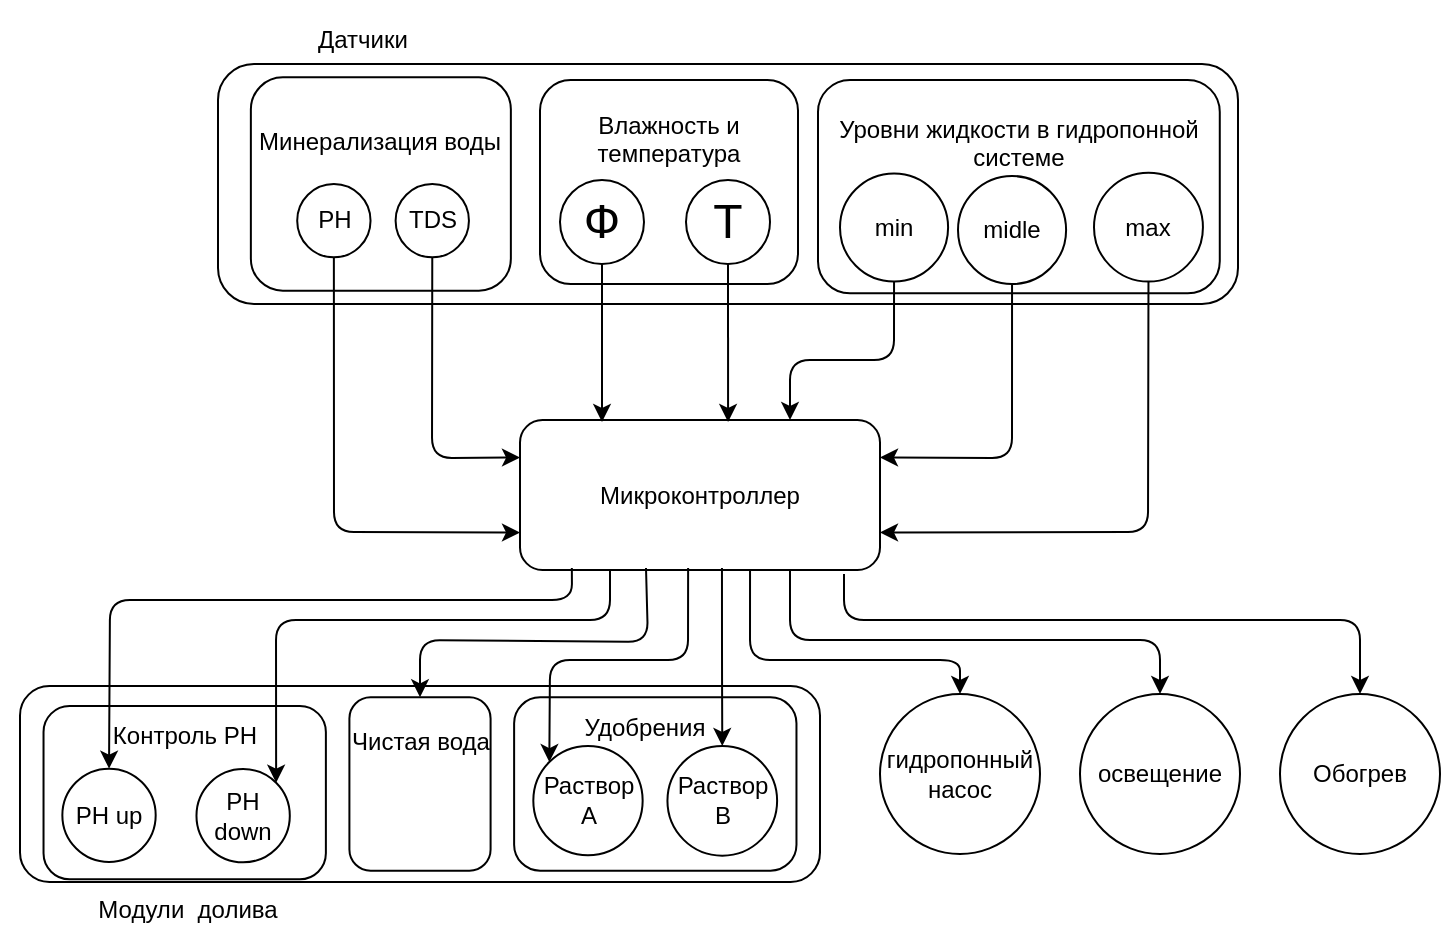 <mxfile>
    <diagram id="yAeOvEPYV-Ln9EU6AwpI" name="Страница 1">
        <mxGraphModel dx="890" dy="478" grid="1" gridSize="10" guides="1" tooltips="1" connect="1" arrows="1" fold="1" page="1" pageScale="1" pageWidth="827" pageHeight="1169" math="0" shadow="0">
            <root>
                <mxCell id="0"/>
                <mxCell id="1" parent="0"/>
                <mxCell id="2" value="Микроконтроллер" style="rounded=1;whiteSpace=wrap;html=1;" vertex="1" parent="1">
                    <mxGeometry x="310" y="510" width="180" height="75" as="geometry"/>
                </mxCell>
                <mxCell id="48" value="" style="group" vertex="1" connectable="0" parent="1">
                    <mxGeometry x="60" y="633" width="400" height="108" as="geometry"/>
                </mxCell>
                <mxCell id="4" value="" style="rounded=1;whiteSpace=wrap;html=1;" vertex="1" parent="48">
                    <mxGeometry y="10" width="400" height="98" as="geometry"/>
                </mxCell>
                <mxCell id="42" value="Удобрения&amp;nbsp; &amp;nbsp;&lt;br&gt;&lt;br&gt;&lt;br&gt;&lt;br&gt;&amp;nbsp;" style="rounded=1;whiteSpace=wrap;html=1;" vertex="1" parent="48">
                    <mxGeometry x="247.059" y="15.66" width="141.176" height="86.67" as="geometry"/>
                </mxCell>
                <mxCell id="43" value="Чистая вода&lt;br&gt;&lt;br&gt;&lt;br&gt;&lt;br&gt;" style="rounded=1;whiteSpace=wrap;html=1;" vertex="1" parent="48">
                    <mxGeometry x="164.706" y="15.66" width="70.588" height="86.67" as="geometry"/>
                </mxCell>
                <mxCell id="44" value="Раствор А" style="ellipse;whiteSpace=wrap;html=1;aspect=fixed;" vertex="1" parent="48">
                    <mxGeometry x="256.659" y="40" width="54.67" height="54.67" as="geometry"/>
                </mxCell>
                <mxCell id="45" value="Раствор В" style="ellipse;whiteSpace=wrap;html=1;aspect=fixed;direction=south;" vertex="1" parent="48">
                    <mxGeometry x="323.718" y="40" width="54.84" height="54.84" as="geometry"/>
                </mxCell>
                <mxCell id="16" value="" style="group" vertex="1" connectable="0" parent="48">
                    <mxGeometry x="11.765" width="235.294" height="106.67" as="geometry"/>
                </mxCell>
                <mxCell id="17" value="Контроль PH&lt;br&gt;&lt;br&gt;&lt;br&gt;&lt;br&gt;&lt;br&gt;" style="rounded=1;whiteSpace=wrap;html=1;" vertex="1" parent="16">
                    <mxGeometry y="20" width="141.176" height="86.67" as="geometry"/>
                </mxCell>
                <mxCell id="18" value="PH up" style="ellipse;whiteSpace=wrap;html=1;aspect=fixed;" vertex="1" parent="16">
                    <mxGeometry x="9.412" y="51.33" width="46.67" height="46.67" as="geometry"/>
                </mxCell>
                <mxCell id="19" value="PH down" style="ellipse;whiteSpace=wrap;html=1;aspect=fixed;" vertex="1" parent="16">
                    <mxGeometry x="76.471" y="51.5" width="46.67" height="46.67" as="geometry"/>
                </mxCell>
                <mxCell id="54" value="" style="group" vertex="1" connectable="0" parent="1">
                    <mxGeometry x="159" y="300" width="510" height="152" as="geometry"/>
                </mxCell>
                <mxCell id="5" value="Датчики" style="text;html=1;strokeColor=none;fillColor=none;align=center;verticalAlign=middle;whiteSpace=wrap;rounded=0;" vertex="1" parent="54">
                    <mxGeometry x="18.214" width="109.286" height="40" as="geometry"/>
                </mxCell>
                <mxCell id="53" value="" style="group" vertex="1" connectable="0" parent="54">
                    <mxGeometry y="32" width="510" height="120" as="geometry"/>
                </mxCell>
                <mxCell id="3" value="" style="rounded=1;whiteSpace=wrap;html=1;" vertex="1" parent="53">
                    <mxGeometry width="510" height="120" as="geometry"/>
                </mxCell>
                <mxCell id="37" value="" style="group" vertex="1" connectable="0" parent="53">
                    <mxGeometry x="16.43" y="6.67" width="163.57" height="106.67" as="geometry"/>
                </mxCell>
                <mxCell id="52" value="" style="group" vertex="1" connectable="0" parent="37">
                    <mxGeometry width="163.57" height="106.67" as="geometry"/>
                </mxCell>
                <mxCell id="38" value="Минерализация воды&lt;br&gt;&lt;br&gt;&lt;br&gt;&lt;br&gt;" style="rounded=1;whiteSpace=wrap;html=1;" vertex="1" parent="52">
                    <mxGeometry width="130" height="106.67" as="geometry"/>
                </mxCell>
                <mxCell id="39" value="PH" style="ellipse;whiteSpace=wrap;html=1;aspect=fixed;" vertex="1" parent="52">
                    <mxGeometry x="23.17" y="53.34" width="36.67" height="36.67" as="geometry"/>
                </mxCell>
                <mxCell id="40" value="TDS" style="ellipse;whiteSpace=wrap;html=1;aspect=fixed;" vertex="1" parent="52">
                    <mxGeometry x="72.37" y="53.34" width="36.67" height="36.67" as="geometry"/>
                </mxCell>
                <mxCell id="51" value="" style="group" vertex="1" connectable="0" parent="53">
                    <mxGeometry x="300" y="8" width="200.89" height="107.8" as="geometry"/>
                </mxCell>
                <mxCell id="6" value="Уровни жидкости в гидропонной системе&lt;br&gt;&lt;br&gt;&lt;br&gt;&lt;br&gt;" style="rounded=1;whiteSpace=wrap;html=1;" vertex="1" parent="51">
                    <mxGeometry width="200.89" height="106.67" as="geometry"/>
                </mxCell>
                <mxCell id="9" value="midle" style="ellipse;whiteSpace=wrap;html=1;aspect=fixed;" vertex="1" parent="51">
                    <mxGeometry x="70" y="48" width="54.05" height="54.05" as="geometry"/>
                </mxCell>
                <mxCell id="10" value="max" style="ellipse;whiteSpace=wrap;html=1;aspect=fixed;" vertex="1" parent="51">
                    <mxGeometry x="138" y="46.33" width="54.47" height="54.47" as="geometry"/>
                </mxCell>
                <mxCell id="60" value="min" style="ellipse;whiteSpace=wrap;html=1;aspect=fixed;" vertex="1" parent="51">
                    <mxGeometry x="11" y="46.75" width="54.05" height="54.05" as="geometry"/>
                </mxCell>
                <mxCell id="59" value="Влажность и температура&lt;br&gt;&lt;br&gt;&lt;br&gt;&lt;br&gt;" style="rounded=1;whiteSpace=wrap;html=1;" vertex="1" parent="53">
                    <mxGeometry x="161" y="8" width="129" height="102" as="geometry"/>
                </mxCell>
                <mxCell id="8" value="&lt;font style=&quot;font-size: 24px&quot;&gt;Ф&lt;/font&gt;" style="ellipse;whiteSpace=wrap;html=1;aspect=fixed;" vertex="1" parent="53">
                    <mxGeometry x="171" y="58" width="42" height="42" as="geometry"/>
                </mxCell>
                <mxCell id="61" value="&lt;font style=&quot;font-size: 24px&quot;&gt;Т&lt;/font&gt;" style="ellipse;whiteSpace=wrap;html=1;aspect=fixed;" vertex="1" parent="53">
                    <mxGeometry x="234" y="58" width="42" height="42" as="geometry"/>
                </mxCell>
                <mxCell id="57" value="гидропонный насос" style="ellipse;whiteSpace=wrap;html=1;aspect=fixed;" vertex="1" parent="1">
                    <mxGeometry x="490" y="647" width="80" height="80" as="geometry"/>
                </mxCell>
                <mxCell id="58" value="освещение" style="ellipse;whiteSpace=wrap;html=1;aspect=fixed;" vertex="1" parent="1">
                    <mxGeometry x="590" y="647" width="80" height="80" as="geometry"/>
                </mxCell>
                <mxCell id="62" value="Обогрев" style="ellipse;whiteSpace=wrap;html=1;aspect=fixed;" vertex="1" parent="1">
                    <mxGeometry x="690" y="647" width="80" height="80" as="geometry"/>
                </mxCell>
                <mxCell id="63" value="" style="endArrow=classic;html=1;fontSize=24;exitX=0.5;exitY=1;exitDx=0;exitDy=0;entryX=0;entryY=0.75;entryDx=0;entryDy=0;" edge="1" parent="1" source="39" target="2">
                    <mxGeometry width="50" height="50" relative="1" as="geometry">
                        <mxPoint x="400" y="580" as="sourcePoint"/>
                        <mxPoint x="450" y="530" as="targetPoint"/>
                        <Array as="points">
                            <mxPoint x="217" y="566"/>
                        </Array>
                    </mxGeometry>
                </mxCell>
                <mxCell id="64" value="" style="endArrow=classic;html=1;fontSize=24;exitX=0.5;exitY=1;exitDx=0;exitDy=0;entryX=0;entryY=0.25;entryDx=0;entryDy=0;" edge="1" parent="1" source="40" target="2">
                    <mxGeometry width="50" height="50" relative="1" as="geometry">
                        <mxPoint x="400" y="580" as="sourcePoint"/>
                        <mxPoint x="450" y="530" as="targetPoint"/>
                        <Array as="points">
                            <mxPoint x="266" y="529"/>
                        </Array>
                    </mxGeometry>
                </mxCell>
                <mxCell id="65" value="" style="endArrow=classic;html=1;fontSize=24;exitX=0.5;exitY=1;exitDx=0;exitDy=0;entryX=1;entryY=0.75;entryDx=0;entryDy=0;" edge="1" parent="1" source="10" target="2">
                    <mxGeometry width="50" height="50" relative="1" as="geometry">
                        <mxPoint x="400" y="580" as="sourcePoint"/>
                        <mxPoint x="450" y="530" as="targetPoint"/>
                        <Array as="points">
                            <mxPoint x="624" y="566"/>
                        </Array>
                    </mxGeometry>
                </mxCell>
                <mxCell id="66" value="" style="endArrow=classic;html=1;fontSize=24;exitX=0.5;exitY=1;exitDx=0;exitDy=0;entryX=1;entryY=0.25;entryDx=0;entryDy=0;" edge="1" parent="1" source="9" target="2">
                    <mxGeometry width="50" height="50" relative="1" as="geometry">
                        <mxPoint x="400" y="580" as="sourcePoint"/>
                        <mxPoint x="450" y="530" as="targetPoint"/>
                        <Array as="points">
                            <mxPoint x="556" y="529"/>
                        </Array>
                    </mxGeometry>
                </mxCell>
                <mxCell id="67" value="" style="endArrow=classic;html=1;fontSize=24;exitX=0.5;exitY=1;exitDx=0;exitDy=0;" edge="1" parent="1" source="8">
                    <mxGeometry width="50" height="50" relative="1" as="geometry">
                        <mxPoint x="400" y="580" as="sourcePoint"/>
                        <mxPoint x="351" y="511" as="targetPoint"/>
                    </mxGeometry>
                </mxCell>
                <mxCell id="68" value="" style="endArrow=classic;html=1;fontSize=24;exitX=0.5;exitY=1;exitDx=0;exitDy=0;entryX=0.578;entryY=0.013;entryDx=0;entryDy=0;entryPerimeter=0;" edge="1" parent="1" source="61" target="2">
                    <mxGeometry width="50" height="50" relative="1" as="geometry">
                        <mxPoint x="400" y="580" as="sourcePoint"/>
                        <mxPoint x="450" y="530" as="targetPoint"/>
                    </mxGeometry>
                </mxCell>
                <mxCell id="69" value="" style="endArrow=classic;html=1;fontSize=24;entryX=0.5;entryY=0;entryDx=0;entryDy=0;exitX=0.144;exitY=0.987;exitDx=0;exitDy=0;exitPerimeter=0;" edge="1" parent="1" source="2" target="18">
                    <mxGeometry width="50" height="50" relative="1" as="geometry">
                        <mxPoint x="400" y="580" as="sourcePoint"/>
                        <mxPoint x="450" y="530" as="targetPoint"/>
                        <Array as="points">
                            <mxPoint x="336" y="600"/>
                            <mxPoint x="105" y="600"/>
                        </Array>
                    </mxGeometry>
                </mxCell>
                <mxCell id="70" value="" style="endArrow=classic;html=1;fontSize=24;entryX=1;entryY=0;entryDx=0;entryDy=0;exitX=0.25;exitY=1;exitDx=0;exitDy=0;" edge="1" parent="1" source="2" target="19">
                    <mxGeometry width="50" height="50" relative="1" as="geometry">
                        <mxPoint x="400" y="580" as="sourcePoint"/>
                        <mxPoint x="450" y="530" as="targetPoint"/>
                        <Array as="points">
                            <mxPoint x="355" y="610"/>
                            <mxPoint x="188" y="610"/>
                        </Array>
                    </mxGeometry>
                </mxCell>
                <mxCell id="21" value="Модули&amp;nbsp; долива" style="text;html=1;strokeColor=none;fillColor=none;align=center;verticalAlign=middle;whiteSpace=wrap;rounded=0;" vertex="1" parent="1">
                    <mxGeometry x="50.004" y="739.67" width="188.235" height="30" as="geometry"/>
                </mxCell>
                <mxCell id="75" value="" style="endArrow=classic;html=1;fontSize=24;entryX=0.5;entryY=0;entryDx=0;entryDy=0;exitX=0.35;exitY=0.987;exitDx=0;exitDy=0;exitPerimeter=0;" edge="1" parent="1" source="2" target="43">
                    <mxGeometry width="50" height="50" relative="1" as="geometry">
                        <mxPoint x="400" y="660" as="sourcePoint"/>
                        <mxPoint x="450" y="610" as="targetPoint"/>
                        <Array as="points">
                            <mxPoint x="374" y="621"/>
                            <mxPoint x="260" y="620"/>
                        </Array>
                    </mxGeometry>
                </mxCell>
                <mxCell id="76" value="" style="endArrow=classic;html=1;fontSize=24;entryX=0;entryY=0;entryDx=0;entryDy=0;exitX=0.467;exitY=0.987;exitDx=0;exitDy=0;exitPerimeter=0;" edge="1" parent="1" source="2" target="44">
                    <mxGeometry width="50" height="50" relative="1" as="geometry">
                        <mxPoint x="400" y="660" as="sourcePoint"/>
                        <mxPoint x="450" y="610" as="targetPoint"/>
                        <Array as="points">
                            <mxPoint x="394" y="630"/>
                            <mxPoint x="325" y="630"/>
                        </Array>
                    </mxGeometry>
                </mxCell>
                <mxCell id="77" value="" style="endArrow=classic;html=1;fontSize=24;exitX=0.561;exitY=0.987;exitDx=0;exitDy=0;exitPerimeter=0;entryX=0;entryY=0.5;entryDx=0;entryDy=0;" edge="1" parent="1" source="2" target="45">
                    <mxGeometry width="50" height="50" relative="1" as="geometry">
                        <mxPoint x="400" y="660" as="sourcePoint"/>
                        <mxPoint x="450" y="610" as="targetPoint"/>
                        <Array as="points">
                            <mxPoint x="411" y="630"/>
                        </Array>
                    </mxGeometry>
                </mxCell>
                <mxCell id="78" value="" style="endArrow=classic;html=1;fontSize=24;entryX=0.5;entryY=0;entryDx=0;entryDy=0;exitX=0.639;exitY=1;exitDx=0;exitDy=0;exitPerimeter=0;" edge="1" parent="1" source="2" target="57">
                    <mxGeometry width="50" height="50" relative="1" as="geometry">
                        <mxPoint x="400" y="660" as="sourcePoint"/>
                        <mxPoint x="450" y="610" as="targetPoint"/>
                        <Array as="points">
                            <mxPoint x="425" y="630"/>
                            <mxPoint x="530" y="630"/>
                        </Array>
                    </mxGeometry>
                </mxCell>
                <mxCell id="79" value="" style="endArrow=classic;html=1;fontSize=24;entryX=0.5;entryY=0;entryDx=0;entryDy=0;exitX=0.75;exitY=1;exitDx=0;exitDy=0;" edge="1" parent="1" source="2" target="58">
                    <mxGeometry width="50" height="50" relative="1" as="geometry">
                        <mxPoint x="400" y="660" as="sourcePoint"/>
                        <mxPoint x="450" y="610" as="targetPoint"/>
                        <Array as="points">
                            <mxPoint x="445" y="620"/>
                            <mxPoint x="630" y="620"/>
                        </Array>
                    </mxGeometry>
                </mxCell>
                <mxCell id="80" value="" style="endArrow=classic;html=1;fontSize=24;entryX=0.5;entryY=0;entryDx=0;entryDy=0;exitX=0.9;exitY=1.027;exitDx=0;exitDy=0;exitPerimeter=0;" edge="1" parent="1" source="2" target="62">
                    <mxGeometry width="50" height="50" relative="1" as="geometry">
                        <mxPoint x="400" y="660" as="sourcePoint"/>
                        <mxPoint x="450" y="610" as="targetPoint"/>
                        <Array as="points">
                            <mxPoint x="472" y="610"/>
                            <mxPoint x="730" y="610"/>
                        </Array>
                    </mxGeometry>
                </mxCell>
                <mxCell id="81" value="" style="endArrow=classic;html=1;fontSize=24;entryX=0.75;entryY=0;entryDx=0;entryDy=0;exitX=0.5;exitY=1;exitDx=0;exitDy=0;" edge="1" parent="1" source="60" target="2">
                    <mxGeometry width="50" height="50" relative="1" as="geometry">
                        <mxPoint x="310" y="560" as="sourcePoint"/>
                        <mxPoint x="360" y="510" as="targetPoint"/>
                        <Array as="points">
                            <mxPoint x="497" y="480"/>
                            <mxPoint x="445" y="480"/>
                        </Array>
                    </mxGeometry>
                </mxCell>
            </root>
        </mxGraphModel>
    </diagram>
</mxfile>